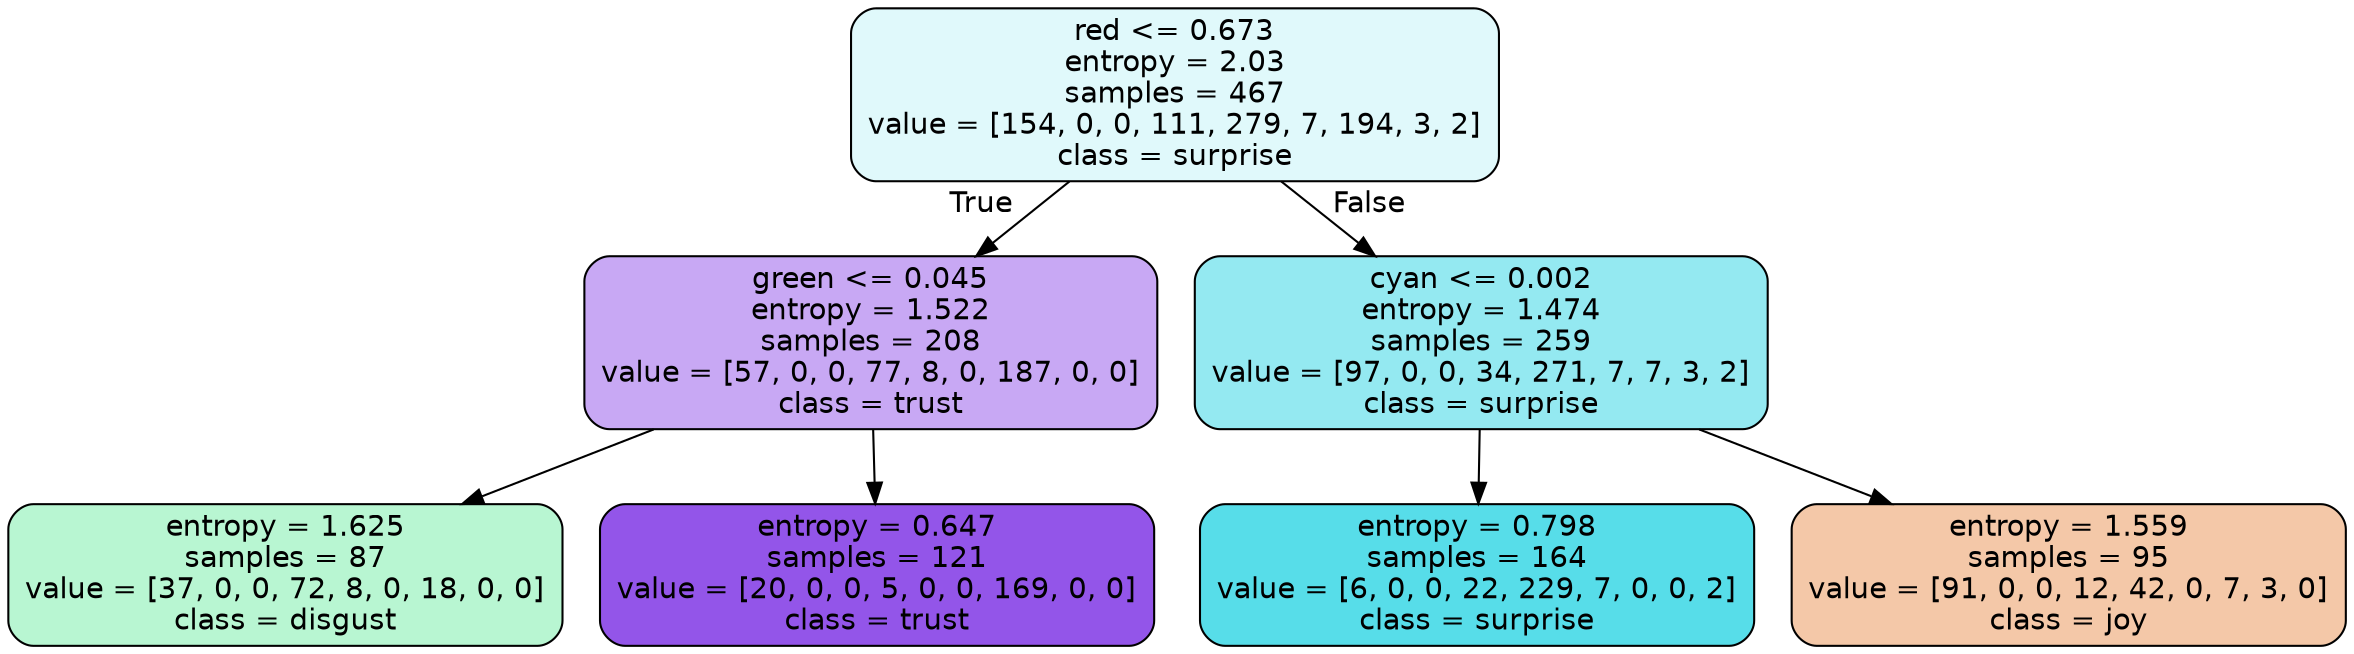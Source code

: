 digraph Tree {
node [shape=box, style="filled, rounded", color="black", fontname=helvetica] ;
edge [fontname=helvetica] ;
0 [label="red <= 0.673\nentropy = 2.03\nsamples = 467\nvalue = [154, 0, 0, 111, 279, 7, 194, 3, 2]\nclass = surprise", fillcolor="#39d7e527"] ;
1 [label="green <= 0.045\nentropy = 1.522\nsamples = 208\nvalue = [57, 0, 0, 77, 8, 0, 187, 0, 0]\nclass = trust", fillcolor="#8139e56f"] ;
0 -> 1 [labeldistance=2.5, labelangle=45, headlabel="True"] ;
2 [label="entropy = 1.625\nsamples = 87\nvalue = [37, 0, 0, 72, 8, 0, 18, 0, 0]\nclass = disgust", fillcolor="#39e5815b"] ;
1 -> 2 ;
3 [label="entropy = 0.647\nsamples = 121\nvalue = [20, 0, 0, 5, 0, 0, 169, 0, 0]\nclass = trust", fillcolor="#8139e5da"] ;
1 -> 3 ;
4 [label="cyan <= 0.002\nentropy = 1.474\nsamples = 259\nvalue = [97, 0, 0, 34, 271, 7, 7, 3, 2]\nclass = surprise", fillcolor="#39d7e589"] ;
0 -> 4 [labeldistance=2.5, labelangle=-45, headlabel="False"] ;
5 [label="entropy = 0.798\nsamples = 164\nvalue = [6, 0, 0, 22, 229, 7, 0, 0, 2]\nclass = surprise", fillcolor="#39d7e5d8"] ;
4 -> 5 ;
6 [label="entropy = 1.559\nsamples = 95\nvalue = [91, 0, 0, 12, 42, 0, 7, 3, 0]\nclass = joy", fillcolor="#e581396f"] ;
4 -> 6 ;
}